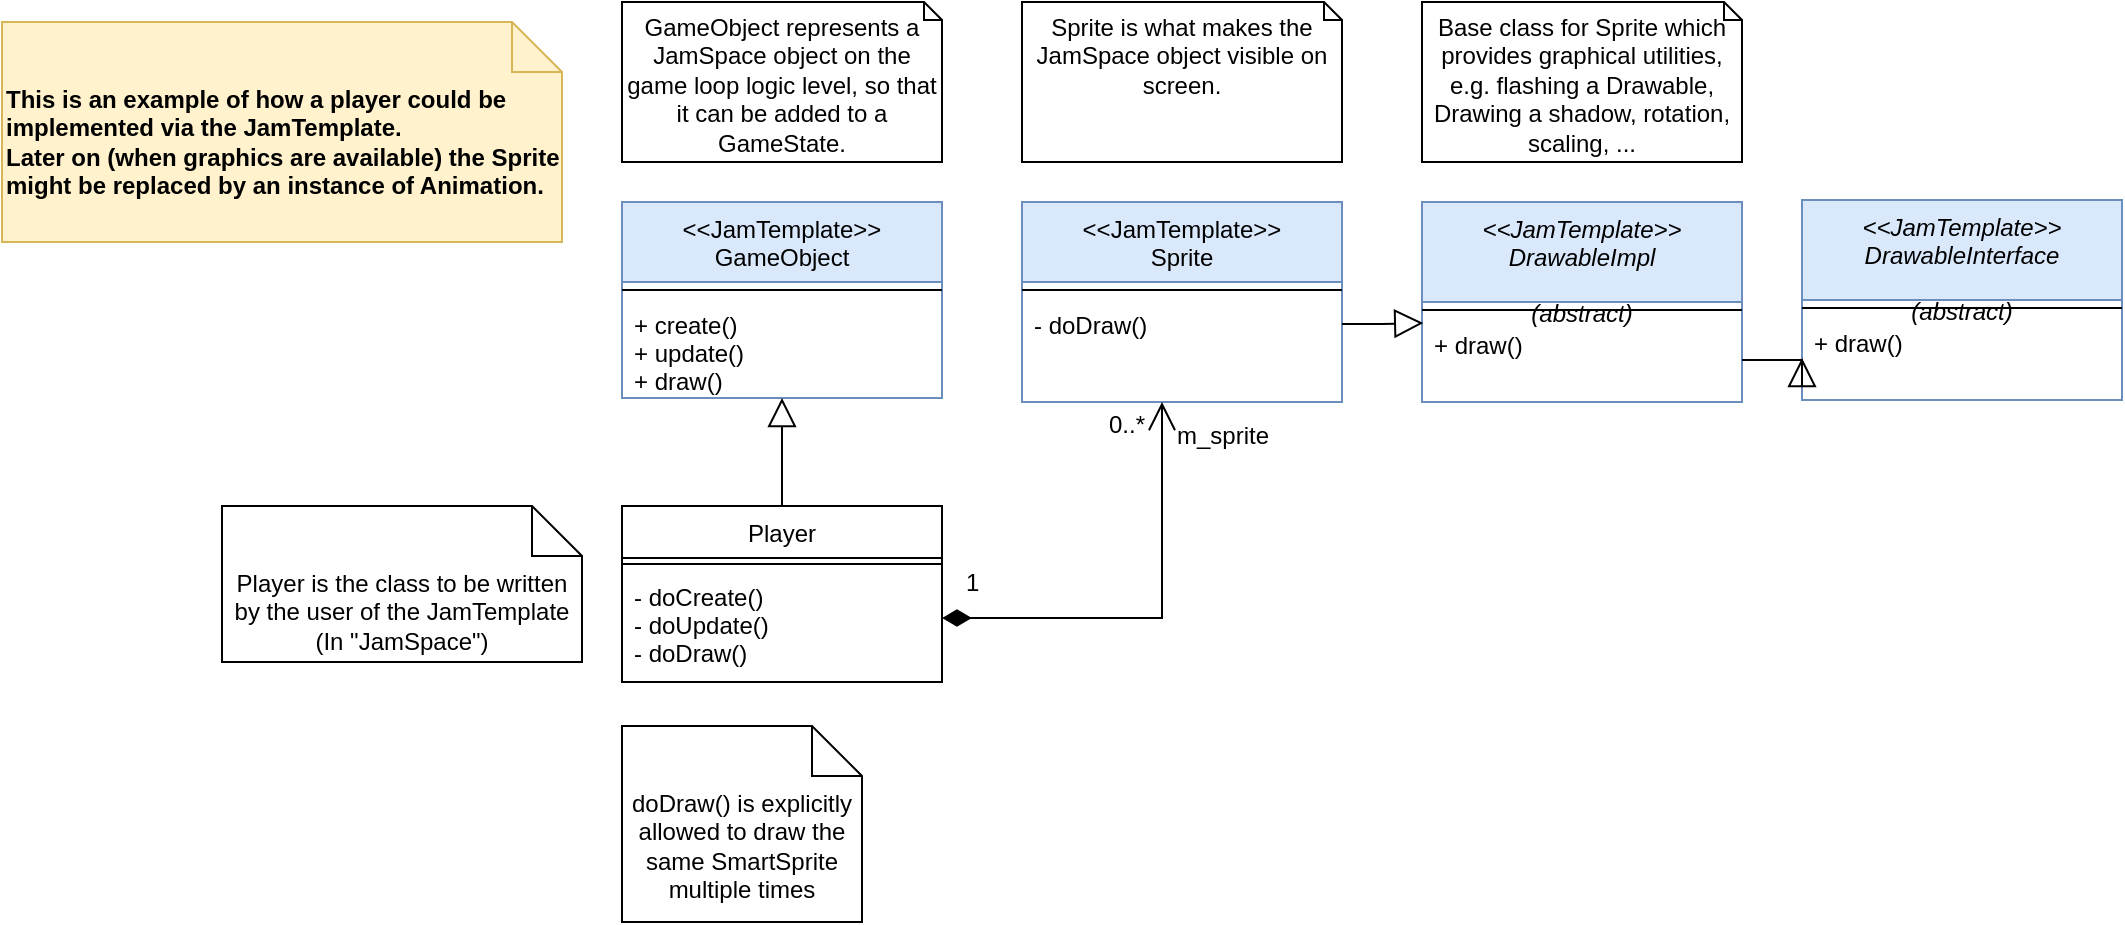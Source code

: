 <mxfile version="15.6.2" type="device"><diagram id="C5RBs43oDa-KdzZeNtuy" name="Page-1"><mxGraphModel dx="1865" dy="588" grid="1" gridSize="10" guides="1" tooltips="1" connect="1" arrows="1" fold="1" page="1" pageScale="1" pageWidth="827" pageHeight="1169" math="0" shadow="0"><root><mxCell id="WIyWlLk6GJQsqaUBKTNV-0"/><mxCell id="WIyWlLk6GJQsqaUBKTNV-1" parent="WIyWlLk6GJQsqaUBKTNV-0"/><mxCell id="zkfFHV4jXpPFQw0GAbJ--0" value="&lt;&lt;JamTemplate&gt;&gt;&#10;GameObject" style="swimlane;fontStyle=0;align=center;verticalAlign=top;childLayout=stackLayout;horizontal=1;startSize=40;horizontalStack=0;resizeParent=1;resizeLast=0;collapsible=1;marginBottom=0;rounded=0;shadow=0;strokeWidth=1;fillColor=#dae8fc;strokeColor=#6c8ebf;" parent="WIyWlLk6GJQsqaUBKTNV-1" vertex="1"><mxGeometry x="70" y="110" width="160" height="98" as="geometry"><mxRectangle x="230" y="140" width="160" height="26" as="alternateBounds"/></mxGeometry></mxCell><mxCell id="zkfFHV4jXpPFQw0GAbJ--4" value="" style="line;html=1;strokeWidth=1;align=left;verticalAlign=middle;spacingTop=-1;spacingLeft=3;spacingRight=3;rotatable=0;labelPosition=right;points=[];portConstraint=eastwest;" parent="zkfFHV4jXpPFQw0GAbJ--0" vertex="1"><mxGeometry y="40" width="160" height="8" as="geometry"/></mxCell><mxCell id="zkfFHV4jXpPFQw0GAbJ--5" value="+ create()&#10;+ update()&#10;+ draw()" style="text;align=left;verticalAlign=top;spacingLeft=4;spacingRight=4;overflow=hidden;rotatable=0;points=[[0,0.5],[1,0.5]];portConstraint=eastwest;" parent="zkfFHV4jXpPFQw0GAbJ--0" vertex="1"><mxGeometry y="48" width="160" height="50" as="geometry"/></mxCell><mxCell id="zkfFHV4jXpPFQw0GAbJ--13" value="Player" style="swimlane;fontStyle=0;align=center;verticalAlign=top;childLayout=stackLayout;horizontal=1;startSize=26;horizontalStack=0;resizeParent=1;resizeLast=0;collapsible=1;marginBottom=0;rounded=0;shadow=0;strokeWidth=1;" parent="WIyWlLk6GJQsqaUBKTNV-1" vertex="1"><mxGeometry x="70" y="262" width="160" height="88" as="geometry"><mxRectangle x="340" y="380" width="170" height="26" as="alternateBounds"/></mxGeometry></mxCell><mxCell id="zkfFHV4jXpPFQw0GAbJ--15" value="" style="line;html=1;strokeWidth=1;align=left;verticalAlign=middle;spacingTop=-1;spacingLeft=3;spacingRight=3;rotatable=0;labelPosition=right;points=[];portConstraint=eastwest;" parent="zkfFHV4jXpPFQw0GAbJ--13" vertex="1"><mxGeometry y="26" width="160" height="6" as="geometry"/></mxCell><mxCell id="6p2OkZJfNJ9W9iZm5_rB-1" value="- doCreate()&#10;- doUpdate()&#10;- doDraw()" style="text;align=left;verticalAlign=top;spacingLeft=4;spacingRight=4;overflow=hidden;rotatable=0;points=[[0,0.5],[1,0.5]];portConstraint=eastwest;" parent="zkfFHV4jXpPFQw0GAbJ--13" vertex="1"><mxGeometry y="32" width="160" height="48" as="geometry"/></mxCell><mxCell id="zkfFHV4jXpPFQw0GAbJ--16" value="" style="endArrow=block;endSize=12;endFill=0;shadow=0;strokeWidth=1;rounded=0;edgeStyle=elbowEdgeStyle;elbow=vertical;startSize=12;" parent="WIyWlLk6GJQsqaUBKTNV-1" source="zkfFHV4jXpPFQw0GAbJ--13" target="zkfFHV4jXpPFQw0GAbJ--0" edge="1"><mxGeometry width="160" relative="1" as="geometry"><mxPoint x="60" y="373" as="sourcePoint"/><mxPoint x="160" y="271" as="targetPoint"/></mxGeometry></mxCell><mxCell id="zkfFHV4jXpPFQw0GAbJ--17" value="&lt;&lt;JamTemplate&gt;&gt;&#10;Sprite" style="swimlane;fontStyle=0;align=center;verticalAlign=top;childLayout=stackLayout;horizontal=1;startSize=40;horizontalStack=0;resizeParent=1;resizeLast=0;collapsible=1;marginBottom=0;rounded=0;shadow=0;strokeWidth=1;fillColor=#dae8fc;strokeColor=#6c8ebf;" parent="WIyWlLk6GJQsqaUBKTNV-1" vertex="1"><mxGeometry x="270" y="110" width="160" height="100" as="geometry"><mxRectangle x="550" y="140" width="160" height="26" as="alternateBounds"/></mxGeometry></mxCell><mxCell id="zkfFHV4jXpPFQw0GAbJ--23" value="" style="line;html=1;strokeWidth=1;align=left;verticalAlign=middle;spacingTop=-1;spacingLeft=3;spacingRight=3;rotatable=0;labelPosition=right;points=[];portConstraint=eastwest;" parent="zkfFHV4jXpPFQw0GAbJ--17" vertex="1"><mxGeometry y="40" width="160" height="8" as="geometry"/></mxCell><mxCell id="zkfFHV4jXpPFQw0GAbJ--25" value="- doDraw()" style="text;align=left;verticalAlign=top;spacingLeft=4;spacingRight=4;overflow=hidden;rotatable=0;points=[[0,0.5],[1,0.5]];portConstraint=eastwest;" parent="zkfFHV4jXpPFQw0GAbJ--17" vertex="1"><mxGeometry y="48" width="160" height="26" as="geometry"/></mxCell><mxCell id="zkfFHV4jXpPFQw0GAbJ--26" value="" style="endArrow=open;shadow=0;strokeWidth=1;rounded=0;endFill=1;edgeStyle=elbowEdgeStyle;elbow=vertical;exitX=1;exitY=0.5;exitDx=0;exitDy=0;startArrow=diamondThin;startFill=1;endSize=12;startSize=12;" parent="WIyWlLk6GJQsqaUBKTNV-1" source="6p2OkZJfNJ9W9iZm5_rB-1" target="zkfFHV4jXpPFQw0GAbJ--17" edge="1"><mxGeometry x="0.5" y="41" relative="1" as="geometry"><mxPoint x="230" y="192" as="sourcePoint"/><mxPoint x="390" y="192" as="targetPoint"/><mxPoint x="-40" y="32" as="offset"/><Array as="points"><mxPoint x="340" y="318"/><mxPoint x="270" y="318"/></Array></mxGeometry></mxCell><mxCell id="zkfFHV4jXpPFQw0GAbJ--27" value="1" style="resizable=0;align=left;verticalAlign=bottom;labelBackgroundColor=none;fontSize=12;" parent="zkfFHV4jXpPFQw0GAbJ--26" connectable="0" vertex="1"><mxGeometry x="-1" relative="1" as="geometry"><mxPoint x="10" y="-9" as="offset"/></mxGeometry></mxCell><mxCell id="zkfFHV4jXpPFQw0GAbJ--28" value="0..*" style="resizable=0;align=right;verticalAlign=bottom;labelBackgroundColor=none;fontSize=12;" parent="zkfFHV4jXpPFQw0GAbJ--26" connectable="0" vertex="1"><mxGeometry x="1" relative="1" as="geometry"><mxPoint x="-7" y="20" as="offset"/></mxGeometry></mxCell><mxCell id="zkfFHV4jXpPFQw0GAbJ--29" value="m_sprite" style="text;html=1;resizable=0;points=[];;align=center;verticalAlign=middle;labelBackgroundColor=none;rounded=0;shadow=0;strokeWidth=1;fontSize=12;" parent="zkfFHV4jXpPFQw0GAbJ--26" vertex="1" connectable="0"><mxGeometry x="0.5" y="49" relative="1" as="geometry"><mxPoint x="79" y="-38" as="offset"/></mxGeometry></mxCell><mxCell id="6p2OkZJfNJ9W9iZm5_rB-2" value="&lt;&lt;JamTemplate&gt;&gt;&#10;DrawableImpl&#10;&#10;(abstract)" style="swimlane;fontStyle=2;align=center;verticalAlign=top;childLayout=stackLayout;horizontal=1;startSize=50;horizontalStack=0;resizeParent=1;resizeLast=0;collapsible=1;marginBottom=0;rounded=0;shadow=0;strokeWidth=1;fillColor=#dae8fc;strokeColor=#6c8ebf;" parent="WIyWlLk6GJQsqaUBKTNV-1" vertex="1"><mxGeometry x="470" y="110" width="160" height="100" as="geometry"><mxRectangle x="230" y="140" width="160" height="26" as="alternateBounds"/></mxGeometry></mxCell><mxCell id="6p2OkZJfNJ9W9iZm5_rB-3" value="" style="line;html=1;strokeWidth=1;align=left;verticalAlign=middle;spacingTop=-1;spacingLeft=3;spacingRight=3;rotatable=0;labelPosition=right;points=[];portConstraint=eastwest;" parent="6p2OkZJfNJ9W9iZm5_rB-2" vertex="1"><mxGeometry y="50" width="160" height="8" as="geometry"/></mxCell><mxCell id="6p2OkZJfNJ9W9iZm5_rB-4" value="+ draw()" style="text;align=left;verticalAlign=top;spacingLeft=4;spacingRight=4;overflow=hidden;rotatable=0;points=[[0,0.5],[1,0.5]];portConstraint=eastwest;" parent="6p2OkZJfNJ9W9iZm5_rB-2" vertex="1"><mxGeometry y="58" width="160" height="42" as="geometry"/></mxCell><mxCell id="6p2OkZJfNJ9W9iZm5_rB-7" style="edgeStyle=orthogonalEdgeStyle;rounded=0;orthogonalLoop=1;jettySize=auto;html=1;entryX=0.004;entryY=0.06;entryDx=0;entryDy=0;endArrow=block;endFill=0;endSize=12;startSize=12;entryPerimeter=0;" parent="WIyWlLk6GJQsqaUBKTNV-1" source="zkfFHV4jXpPFQw0GAbJ--25" target="6p2OkZJfNJ9W9iZm5_rB-4" edge="1"><mxGeometry relative="1" as="geometry"/></mxCell><mxCell id="6p2OkZJfNJ9W9iZm5_rB-8" value="&lt;div&gt;&lt;span&gt;This is an example of how a player could be implemented via the JamTemplate.&lt;/span&gt;&lt;/div&gt;&lt;div&gt;&lt;span&gt;Later on (when graphics are available) the Sprite might be replaced by an instance of Animation.&lt;/span&gt;&lt;/div&gt;" style="shape=note2;boundedLbl=1;whiteSpace=wrap;html=1;size=25;verticalAlign=top;align=left;fillColor=#fff2cc;strokeColor=#d6b656;fontStyle=1" parent="WIyWlLk6GJQsqaUBKTNV-1" vertex="1"><mxGeometry x="-240" y="20" width="280" height="110" as="geometry"/></mxCell><mxCell id="6p2OkZJfNJ9W9iZm5_rB-9" value="Player is the class to be written by the user of the JamTemplate (In &quot;JamSpace&quot;)" style="shape=note2;boundedLbl=1;whiteSpace=wrap;html=1;size=25;verticalAlign=top;align=center;" parent="WIyWlLk6GJQsqaUBKTNV-1" vertex="1"><mxGeometry x="-130" y="262" width="180" height="78" as="geometry"/></mxCell><mxCell id="6p2OkZJfNJ9W9iZm5_rB-10" value="GameObject represents a JamSpace object on the game loop logic level, so that it can be added to a GameState." style="shape=note2;boundedLbl=1;whiteSpace=wrap;html=1;size=9;verticalAlign=top;align=center;horizontal=1;spacingTop=-10;" parent="WIyWlLk6GJQsqaUBKTNV-1" vertex="1"><mxGeometry x="70" y="10" width="160" height="80" as="geometry"/></mxCell><mxCell id="6p2OkZJfNJ9W9iZm5_rB-11" value="Sprite is what makes the JamSpace object visible on screen." style="shape=note2;boundedLbl=1;whiteSpace=wrap;html=1;size=9;verticalAlign=top;align=center;horizontal=1;spacingTop=-10;" parent="WIyWlLk6GJQsqaUBKTNV-1" vertex="1"><mxGeometry x="270" y="10" width="160" height="80" as="geometry"/></mxCell><mxCell id="6p2OkZJfNJ9W9iZm5_rB-12" value="Base class for Sprite which provides graphical utilities, e.g. flashing a Drawable, Drawing a shadow, rotation, scaling, ..." style="shape=note2;boundedLbl=1;whiteSpace=wrap;html=1;size=9;verticalAlign=top;align=center;horizontal=1;spacingTop=-10;" parent="WIyWlLk6GJQsqaUBKTNV-1" vertex="1"><mxGeometry x="470" y="10" width="160" height="80" as="geometry"/></mxCell><mxCell id="6p2OkZJfNJ9W9iZm5_rB-13" value="doDraw() is explicitly allowed to draw the same SmartSprite multiple times" style="shape=note2;boundedLbl=1;whiteSpace=wrap;html=1;size=25;verticalAlign=top;align=center;" parent="WIyWlLk6GJQsqaUBKTNV-1" vertex="1"><mxGeometry x="70" y="372" width="120" height="98" as="geometry"/></mxCell><mxCell id="Z8fk0lMZLCYhrpITlIgA-0" value="&lt;&lt;JamTemplate&gt;&gt;&#10;DrawableInterface&#10;&#10;(abstract)" style="swimlane;fontStyle=2;align=center;verticalAlign=top;childLayout=stackLayout;horizontal=1;startSize=50;horizontalStack=0;resizeParent=1;resizeLast=0;collapsible=1;marginBottom=0;rounded=0;shadow=0;strokeWidth=1;fillColor=#dae8fc;strokeColor=#6c8ebf;" parent="WIyWlLk6GJQsqaUBKTNV-1" vertex="1"><mxGeometry x="660" y="109" width="160" height="100" as="geometry"><mxRectangle x="230" y="140" width="160" height="26" as="alternateBounds"/></mxGeometry></mxCell><mxCell id="Z8fk0lMZLCYhrpITlIgA-1" value="" style="line;html=1;strokeWidth=1;align=left;verticalAlign=middle;spacingTop=-1;spacingLeft=3;spacingRight=3;rotatable=0;labelPosition=right;points=[];portConstraint=eastwest;" parent="Z8fk0lMZLCYhrpITlIgA-0" vertex="1"><mxGeometry y="50" width="160" height="8" as="geometry"/></mxCell><mxCell id="Z8fk0lMZLCYhrpITlIgA-2" value="+ draw()" style="text;align=left;verticalAlign=top;spacingLeft=4;spacingRight=4;overflow=hidden;rotatable=0;points=[[0,0.5],[1,0.5]];portConstraint=eastwest;" parent="Z8fk0lMZLCYhrpITlIgA-0" vertex="1"><mxGeometry y="58" width="160" height="42" as="geometry"/></mxCell><mxCell id="Z8fk0lMZLCYhrpITlIgA-3" style="edgeStyle=orthogonalEdgeStyle;rounded=0;orthogonalLoop=1;jettySize=auto;html=1;endArrow=block;endFill=0;endSize=12;startSize=12;exitX=1;exitY=0.5;exitDx=0;exitDy=0;entryX=0;entryY=0.5;entryDx=0;entryDy=0;" parent="WIyWlLk6GJQsqaUBKTNV-1" source="6p2OkZJfNJ9W9iZm5_rB-4" target="Z8fk0lMZLCYhrpITlIgA-2" edge="1"><mxGeometry relative="1" as="geometry"><mxPoint x="440" y="181" as="sourcePoint"/><mxPoint x="650" y="189" as="targetPoint"/></mxGeometry></mxCell></root></mxGraphModel></diagram></mxfile>